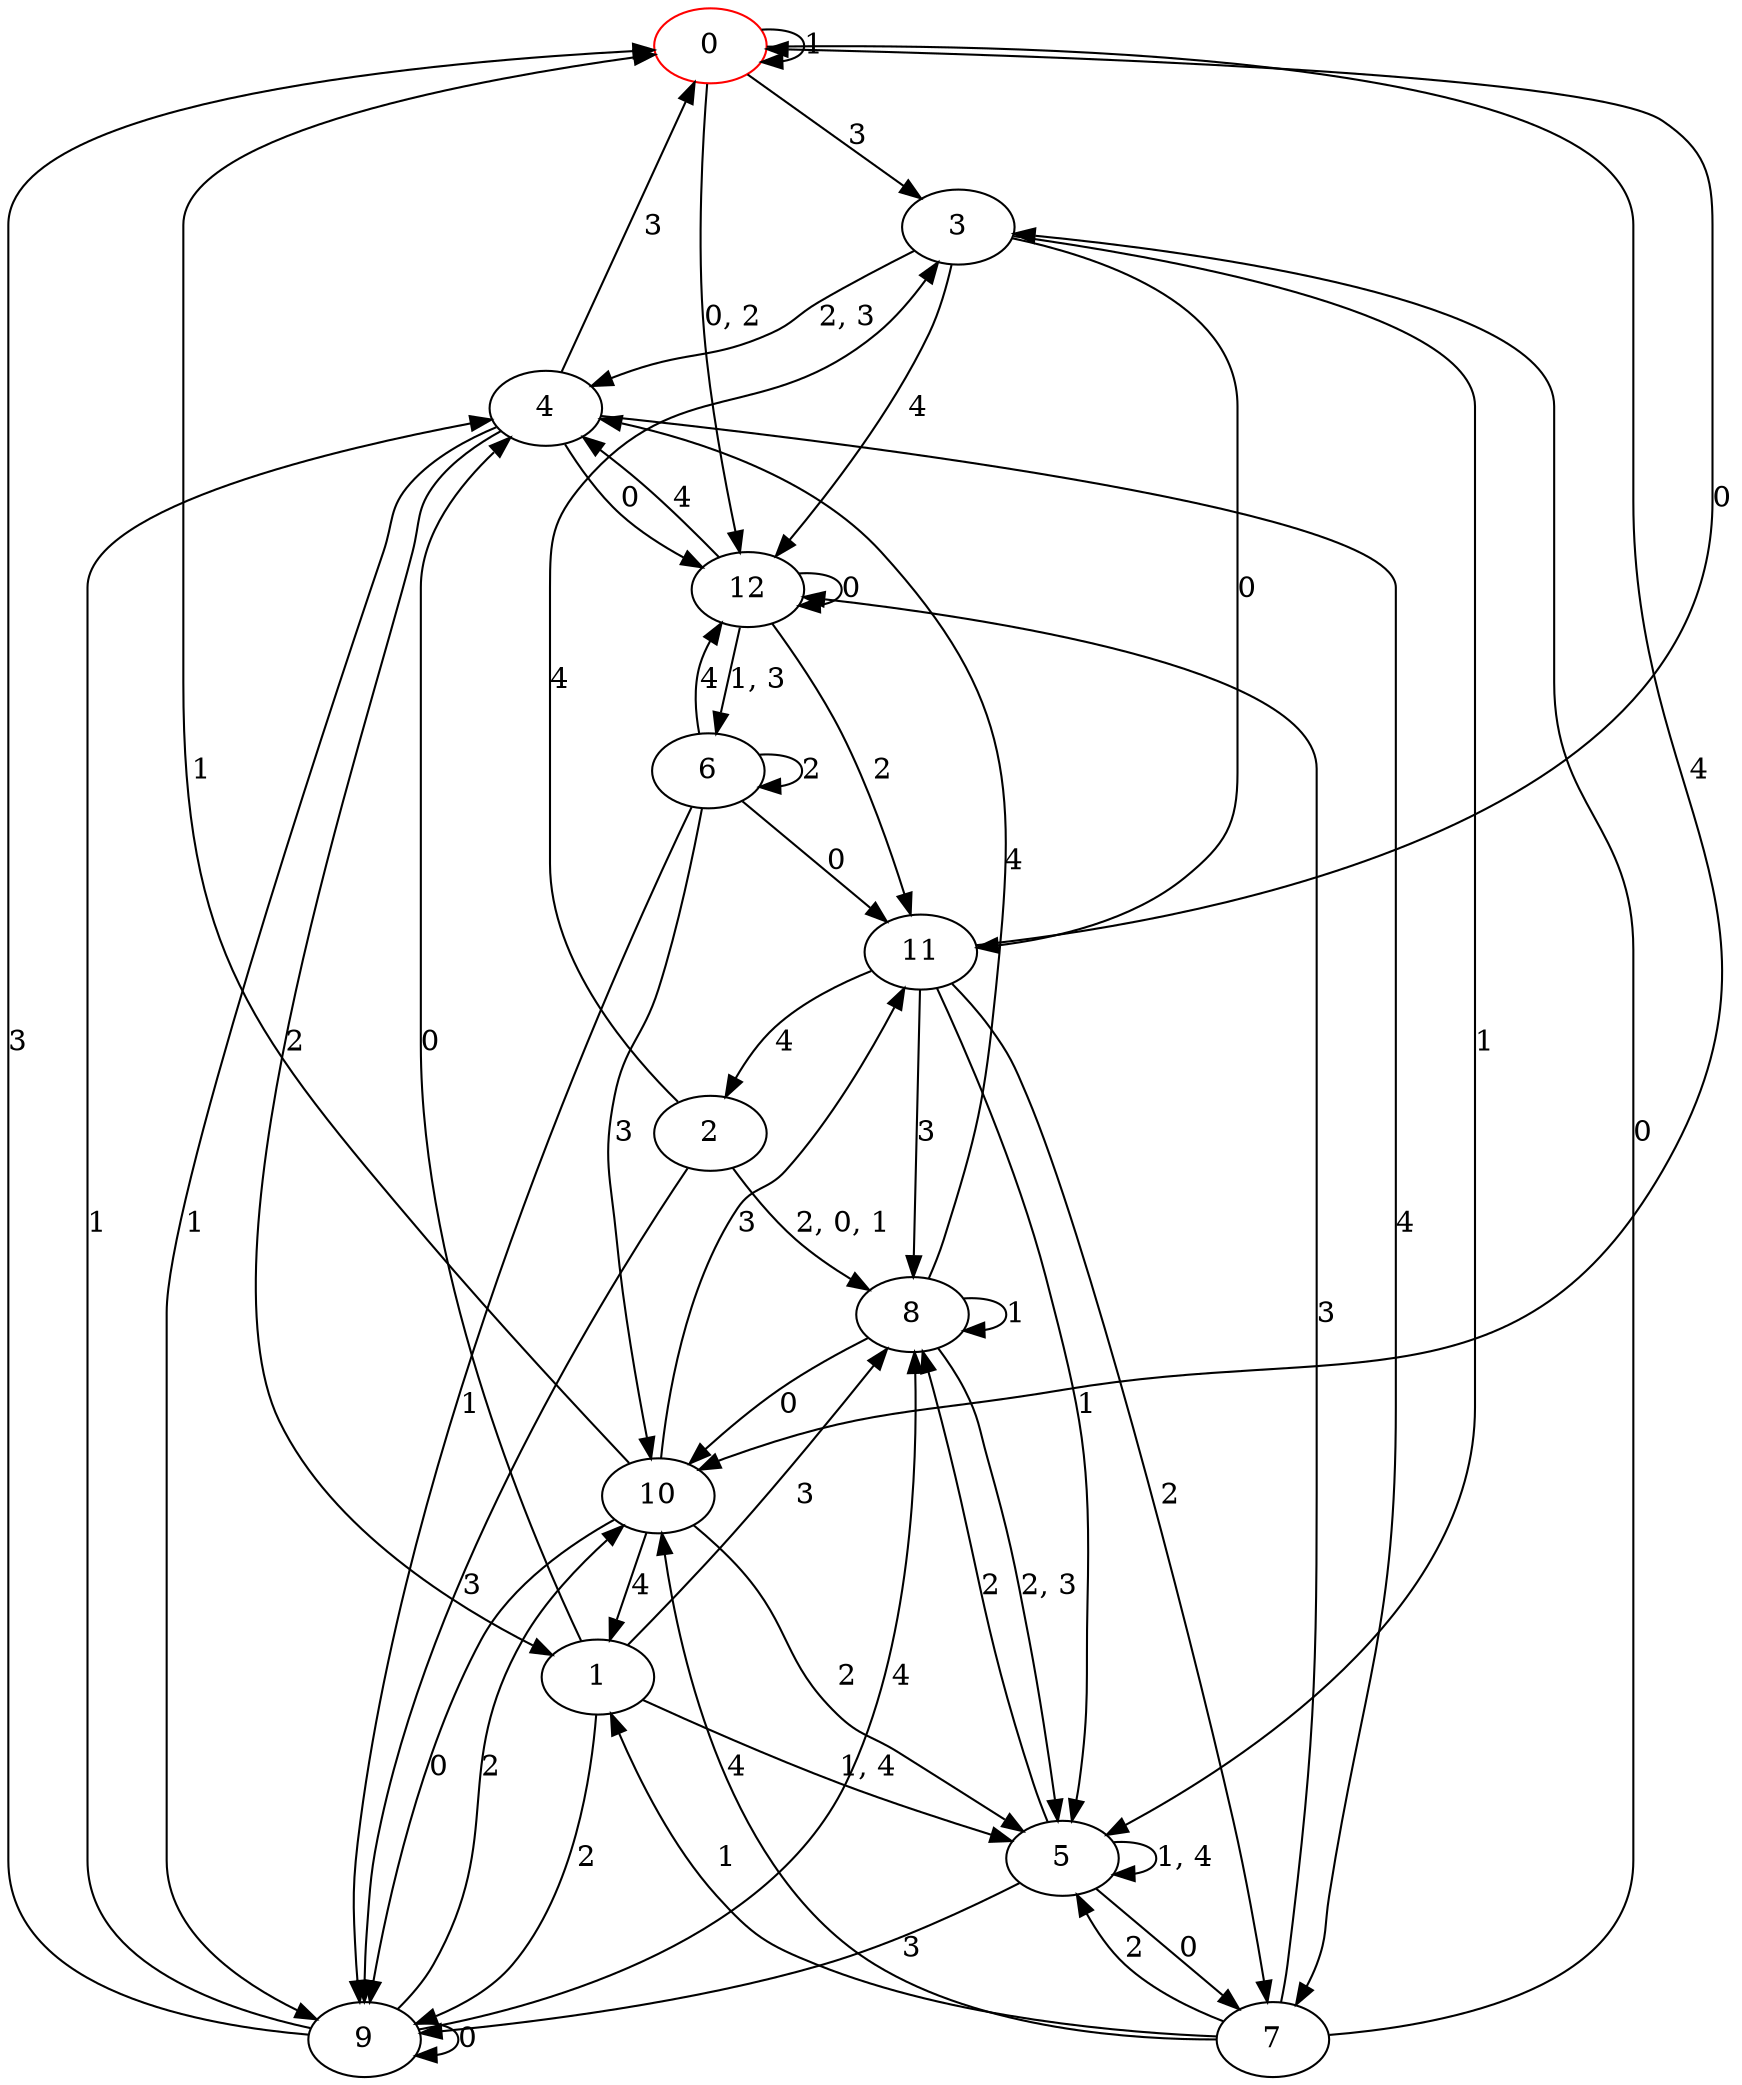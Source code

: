 digraph g {
0 [label= "0"] [color="red"];
1 [label= "1"];
2 [label= "2"];
3 [label= "3"];
4 [label= "4"];
5 [label= "5"];
6 [label= "6"];
7 [label= "7"];
8 [label= "8"];
9 [label= "9"];
10 [label= "10"];
11 [label= "11"];
12 [label= "12"];
0 -> 0[label= "1"];
0 -> 3[label= "3"];
0 -> 10[label= "4"];
1 -> 4[label= "0"];
1 -> 9[label= "2"];
1 -> 8[label= "3"];
2 -> 9[label= "3"];
2 -> 3[label= "4"];
3 -> 11[label= "0"];
3 -> 5[label= "1"];
3 -> 12[label= "4"];
4 -> 12[label= "0"];
4 -> 9[label= "1"];
4 -> 1[label= "2"];
4 -> 0[label= "3"];
4 -> 7[label= "4"];
5 -> 7[label= "0"];
5 -> 8[label= "2"];
5 -> 9[label= "3"];
6 -> 11[label= "0"];
6 -> 9[label= "1"];
6 -> 6[label= "2"];
6 -> 10[label= "3"];
6 -> 12[label= "4"];
7 -> 3[label= "0"];
7 -> 1[label= "1"];
7 -> 5[label= "2"];
7 -> 12[label= "3"];
7 -> 10[label= "4"];
8 -> 10[label= "0"];
8 -> 8[label= "1"];
8 -> 4[label= "4"];
9 -> 9[label= "0"];
9 -> 4[label= "1"];
9 -> 10[label= "2"];
9 -> 0[label= "3"];
9 -> 8[label= "4"];
10 -> 9[label= "0"];
10 -> 0[label= "1"];
10 -> 5[label= "2"];
10 -> 11[label= "3"];
10 -> 1[label= "4"];
11 -> 0[label= "0"];
11 -> 5[label= "1"];
11 -> 7[label= "2"];
11 -> 8[label= "3"];
11 -> 2[label= "4"];
12 -> 12[label= "0"];
12 -> 11[label= "2"];
12 -> 4[label= "4"];
0 -> 12[label= "0, 2"];
1 -> 5[label= "1, 4"];
2 -> 8[label= "2, 0, 1"];
3 -> 4[label= "2, 3"];
5 -> 5[label= "1, 4"];
8 -> 5[label= "2, 3"];
12 -> 6[label= "1, 3"];
}
